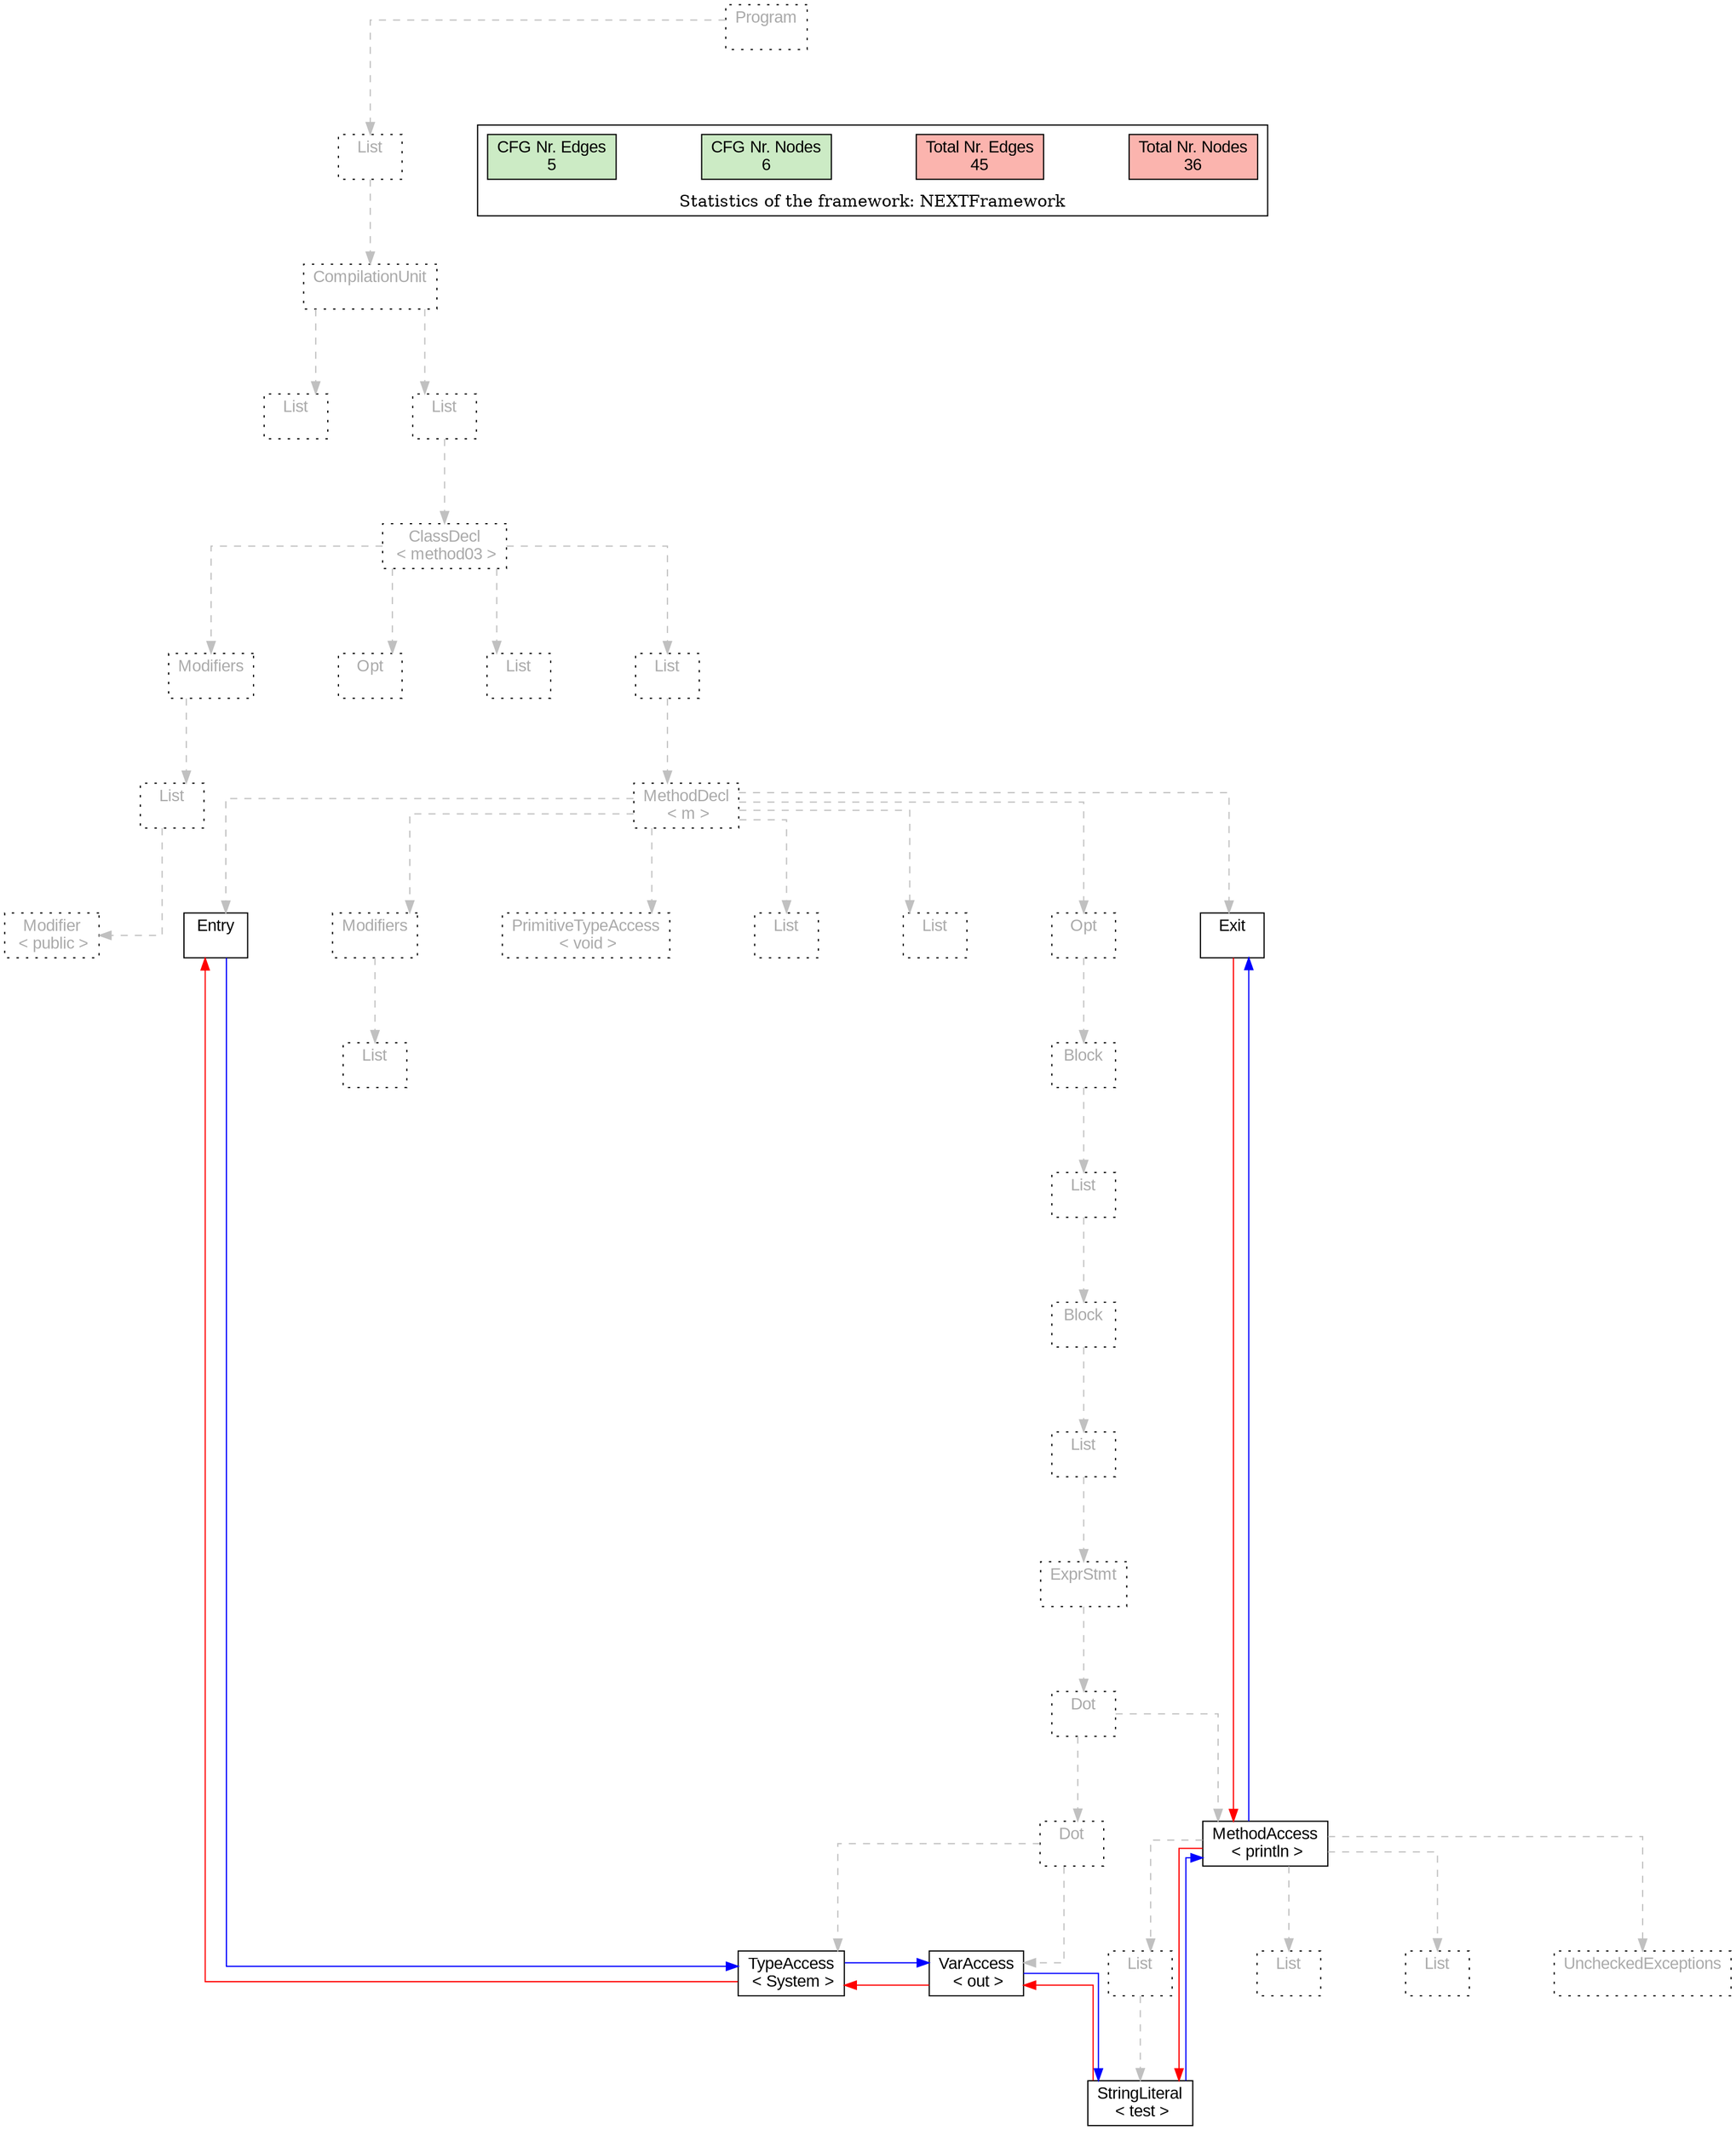 digraph G {
graph [splines=ortho, nodesep="1", ranksep="1"]
node [shape=rect, fontname=Arial];
{ rank = same; "Program[0]"}
{ rank = same; "List[1]"}
{ rank = same; "CompilationUnit[2]"}
{ rank = same; "List[3]"; "List[4]"}
{ rank = same; "ClassDecl[5]"}
{ rank = same; "Modifiers[6]"; "Opt[9]"; "List[10]"; "List[11]"}
{ rank = same; "List[7]"; "MethodDecl[12]"}
{ rank = same; "Modifier[8]"; "Entry[13]"; "Modifiers[14]"; "PrimitiveTypeAccess[16]"; "List[17]"; "List[18]"; "Opt[19]"; "Exit[20]"}
{ rank = same; "List[15]"; "Block[20]"}
{ rank = same; "List[21]"}
{ rank = same; "Block[22]"}
{ rank = same; "List[23]"}
{ rank = same; "ExprStmt[24]"}
{ rank = same; "Dot[25]"}
{ rank = same; "Dot[26]"; "MethodAccess[29]"}
{ rank = same; "TypeAccess[27]"; "VarAccess[28]"; "List[31]"; "List[33]"; "List[34]"; "UncheckedExceptions[30]"}
{ rank = same; "StringLiteral[32]"}
"Program[0]" [label="Program\n ", style= dotted   fillcolor="#eeeeee" fontcolor="#aaaaaa"  ]
"List[1]" [label="List\n ", style= dotted   fillcolor="#eeeeee" fontcolor="#aaaaaa"  ]
"CompilationUnit[2]" [label="CompilationUnit\n ", style= dotted   fillcolor="#eeeeee" fontcolor="#aaaaaa"  ]
"List[3]" [label="List\n ", style= dotted   fillcolor="#eeeeee" fontcolor="#aaaaaa"  ]
"List[4]" [label="List\n ", style= dotted   fillcolor="#eeeeee" fontcolor="#aaaaaa"  ]
"ClassDecl[5]" [label="ClassDecl\n < method03 >", style= dotted   fillcolor="#eeeeee" fontcolor="#aaaaaa"  ]
"Modifiers[6]" [label="Modifiers\n ", style= dotted   fillcolor="#eeeeee" fontcolor="#aaaaaa"  ]
"List[7]" [label="List\n ", style= dotted   fillcolor="#eeeeee" fontcolor="#aaaaaa"  ]
"Modifier[8]" [label="Modifier\n < public >", style= dotted   fillcolor="#eeeeee" fontcolor="#aaaaaa"  ]
"Opt[9]" [label="Opt\n ", style= dotted   fillcolor="#eeeeee" fontcolor="#aaaaaa"  ]
"List[10]" [label="List\n ", style= dotted   fillcolor="#eeeeee" fontcolor="#aaaaaa"  ]
"List[11]" [label="List\n ", style= dotted   fillcolor="#eeeeee" fontcolor="#aaaaaa"  ]
"MethodDecl[12]" [label="MethodDecl\n < m >", style= dotted   fillcolor="#eeeeee" fontcolor="#aaaaaa"  ]
"Entry[13]" [label="Entry\n ", fillcolor=white   style=filled  ]
"Modifiers[14]" [label="Modifiers\n ", style= dotted   fillcolor="#eeeeee" fontcolor="#aaaaaa"  ]
"List[15]" [label="List\n ", style= dotted   fillcolor="#eeeeee" fontcolor="#aaaaaa"  ]
"PrimitiveTypeAccess[16]" [label="PrimitiveTypeAccess\n < void >", style= dotted   fillcolor="#eeeeee" fontcolor="#aaaaaa"  ]
"List[17]" [label="List\n ", style= dotted   fillcolor="#eeeeee" fontcolor="#aaaaaa"  ]
"List[18]" [label="List\n ", style= dotted   fillcolor="#eeeeee" fontcolor="#aaaaaa"  ]
"Opt[19]" [label="Opt\n ", style= dotted   fillcolor="#eeeeee" fontcolor="#aaaaaa"  ]
"Block[20]" [label="Block\n ", style= dotted   fillcolor="#eeeeee" fontcolor="#aaaaaa"  ]
"List[21]" [label="List\n ", style= dotted   fillcolor="#eeeeee" fontcolor="#aaaaaa"  ]
"Block[22]" [label="Block\n ", style= dotted   fillcolor="#eeeeee" fontcolor="#aaaaaa"  ]
"List[23]" [label="List\n ", style= dotted   fillcolor="#eeeeee" fontcolor="#aaaaaa"  ]
"ExprStmt[24]" [label="ExprStmt\n ", style= dotted   fillcolor="#eeeeee" fontcolor="#aaaaaa"  ]
"Dot[25]" [label="Dot\n ", style= dotted   fillcolor="#eeeeee" fontcolor="#aaaaaa"  ]
"Dot[26]" [label="Dot\n ", style= dotted   fillcolor="#eeeeee" fontcolor="#aaaaaa"  ]
"TypeAccess[27]" [label="TypeAccess\n < System >", fillcolor=white   style=filled  ]
"VarAccess[28]" [label="VarAccess\n < out >", fillcolor=white   style=filled  ]
"MethodAccess[29]" [label="MethodAccess\n < println >", fillcolor=white   style=filled  ]
"List[31]" [label="List\n ", style= dotted   fillcolor="#eeeeee" fontcolor="#aaaaaa"  ]
"StringLiteral[32]" [label="StringLiteral\n < test >", fillcolor=white   style=filled  ]
"List[33]" [label="List\n ", style= dotted   fillcolor="#eeeeee" fontcolor="#aaaaaa"  ]
"List[34]" [label="List\n ", style= dotted   fillcolor="#eeeeee" fontcolor="#aaaaaa"  ]
"UncheckedExceptions[30]" [label="UncheckedExceptions\n ", style= dotted   fillcolor="#eeeeee" fontcolor="#aaaaaa"  ]
"Exit[20]" [label="Exit\n ", fillcolor=white   style=filled  ]
"CompilationUnit[2]" -> "List[3]" [style=dashed, color=gray]
"List[7]" -> "Modifier[8]" [style=dashed, color=gray]
"Modifiers[6]" -> "List[7]" [style=dashed, color=gray]
"ClassDecl[5]" -> "Modifiers[6]" [style=dashed, color=gray]
"ClassDecl[5]" -> "Opt[9]" [style=dashed, color=gray]
"ClassDecl[5]" -> "List[10]" [style=dashed, color=gray]
"MethodDecl[12]" -> "Entry[13]" [style=dashed, color=gray]
"Modifiers[14]" -> "List[15]" [style=dashed, color=gray]
"MethodDecl[12]" -> "Modifiers[14]" [style=dashed, color=gray]
"MethodDecl[12]" -> "PrimitiveTypeAccess[16]" [style=dashed, color=gray]
"MethodDecl[12]" -> "List[17]" [style=dashed, color=gray]
"MethodDecl[12]" -> "List[18]" [style=dashed, color=gray]
"Dot[26]" -> "TypeAccess[27]" [style=dashed, color=gray]
"Dot[26]" -> "VarAccess[28]" [style=dashed, color=gray]
"Dot[25]" -> "Dot[26]" [style=dashed, color=gray]
"List[31]" -> "StringLiteral[32]" [style=dashed, color=gray]
"MethodAccess[29]" -> "List[31]" [style=dashed, color=gray]
"MethodAccess[29]" -> "List[33]" [style=dashed, color=gray]
"MethodAccess[29]" -> "List[34]" [style=dashed, color=gray]
"MethodAccess[29]" -> "UncheckedExceptions[30]" [style=dashed, color=gray]
"Dot[25]" -> "MethodAccess[29]" [style=dashed, color=gray]
"ExprStmt[24]" -> "Dot[25]" [style=dashed, color=gray]
"List[23]" -> "ExprStmt[24]" [style=dashed, color=gray]
"Block[22]" -> "List[23]" [style=dashed, color=gray]
"List[21]" -> "Block[22]" [style=dashed, color=gray]
"Block[20]" -> "List[21]" [style=dashed, color=gray]
"Opt[19]" -> "Block[20]" [style=dashed, color=gray]
"MethodDecl[12]" -> "Opt[19]" [style=dashed, color=gray]
"MethodDecl[12]" -> "Exit[20]" [style=dashed, color=gray]
"List[11]" -> "MethodDecl[12]" [style=dashed, color=gray]
"ClassDecl[5]" -> "List[11]" [style=dashed, color=gray]
"List[4]" -> "ClassDecl[5]" [style=dashed, color=gray]
"CompilationUnit[2]" -> "List[4]" [style=dashed, color=gray]
"List[1]" -> "CompilationUnit[2]" [style=dashed, color=gray]
"Program[0]" -> "List[1]" [style=dashed, color=gray]
"Exit[20]" -> "MethodAccess[29]" [color=red, constraint=false]
"MethodAccess[29]" -> "Exit[20]" [color=blue, constraint=false, xlabel=" "] 
"MethodAccess[29]" -> "StringLiteral[32]" [color=red, constraint=false]
"StringLiteral[32]" -> "MethodAccess[29]" [color=blue, constraint=false, xlabel=" "] 
"StringLiteral[32]" -> "VarAccess[28]" [color=red, constraint=false]
"VarAccess[28]" -> "StringLiteral[32]" [color=blue, constraint=false, xlabel=" "] 
"VarAccess[28]" -> "TypeAccess[27]" [color=red, constraint=false]
"TypeAccess[27]" -> "VarAccess[28]" [color=blue, constraint=false, xlabel=" "] 
"TypeAccess[27]" -> "Entry[13]" [color=red, constraint=false]
"Entry[13]" -> "TypeAccess[27]" [color=blue, constraint=false, xlabel=" "] 
"List[3]" -> "List[4]" [style=invis]
"Modifiers[6]" -> "Opt[9]" -> "List[10]" -> "List[11]" [style=invis]
"Entry[13]" -> "Modifiers[14]" -> "PrimitiveTypeAccess[16]" -> "List[17]" -> "List[18]" -> "Opt[19]" -> "Exit[20]" [style=invis]
"Dot[26]" -> "MethodAccess[29]" [style=invis]
"TypeAccess[27]" -> "VarAccess[28]" [style=invis]

subgraph cluster_legend {
{node [style=filled, fillcolor=1, colorscheme="pastel13"]
Nodes [label="Total Nr. Nodes
36", fillcolor=1]
Edges [label="Total Nr. Edges
45", fillcolor=1]
NodesCFG [label="CFG Nr. Nodes
6", fillcolor=3]
EdgesCFG [label="CFG Nr. Edges
5", fillcolor=3]
Nodes-> "Program[0]" -> NodesCFG  [style="invis"]
Edges -> "Program[0]" ->EdgesCFG [style="invis"]}
label = "Statistics of the framework: NEXTFramework"
style="solid"
ranksep=0.05
nodesep=0.01
labelloc = b
len=2
}}